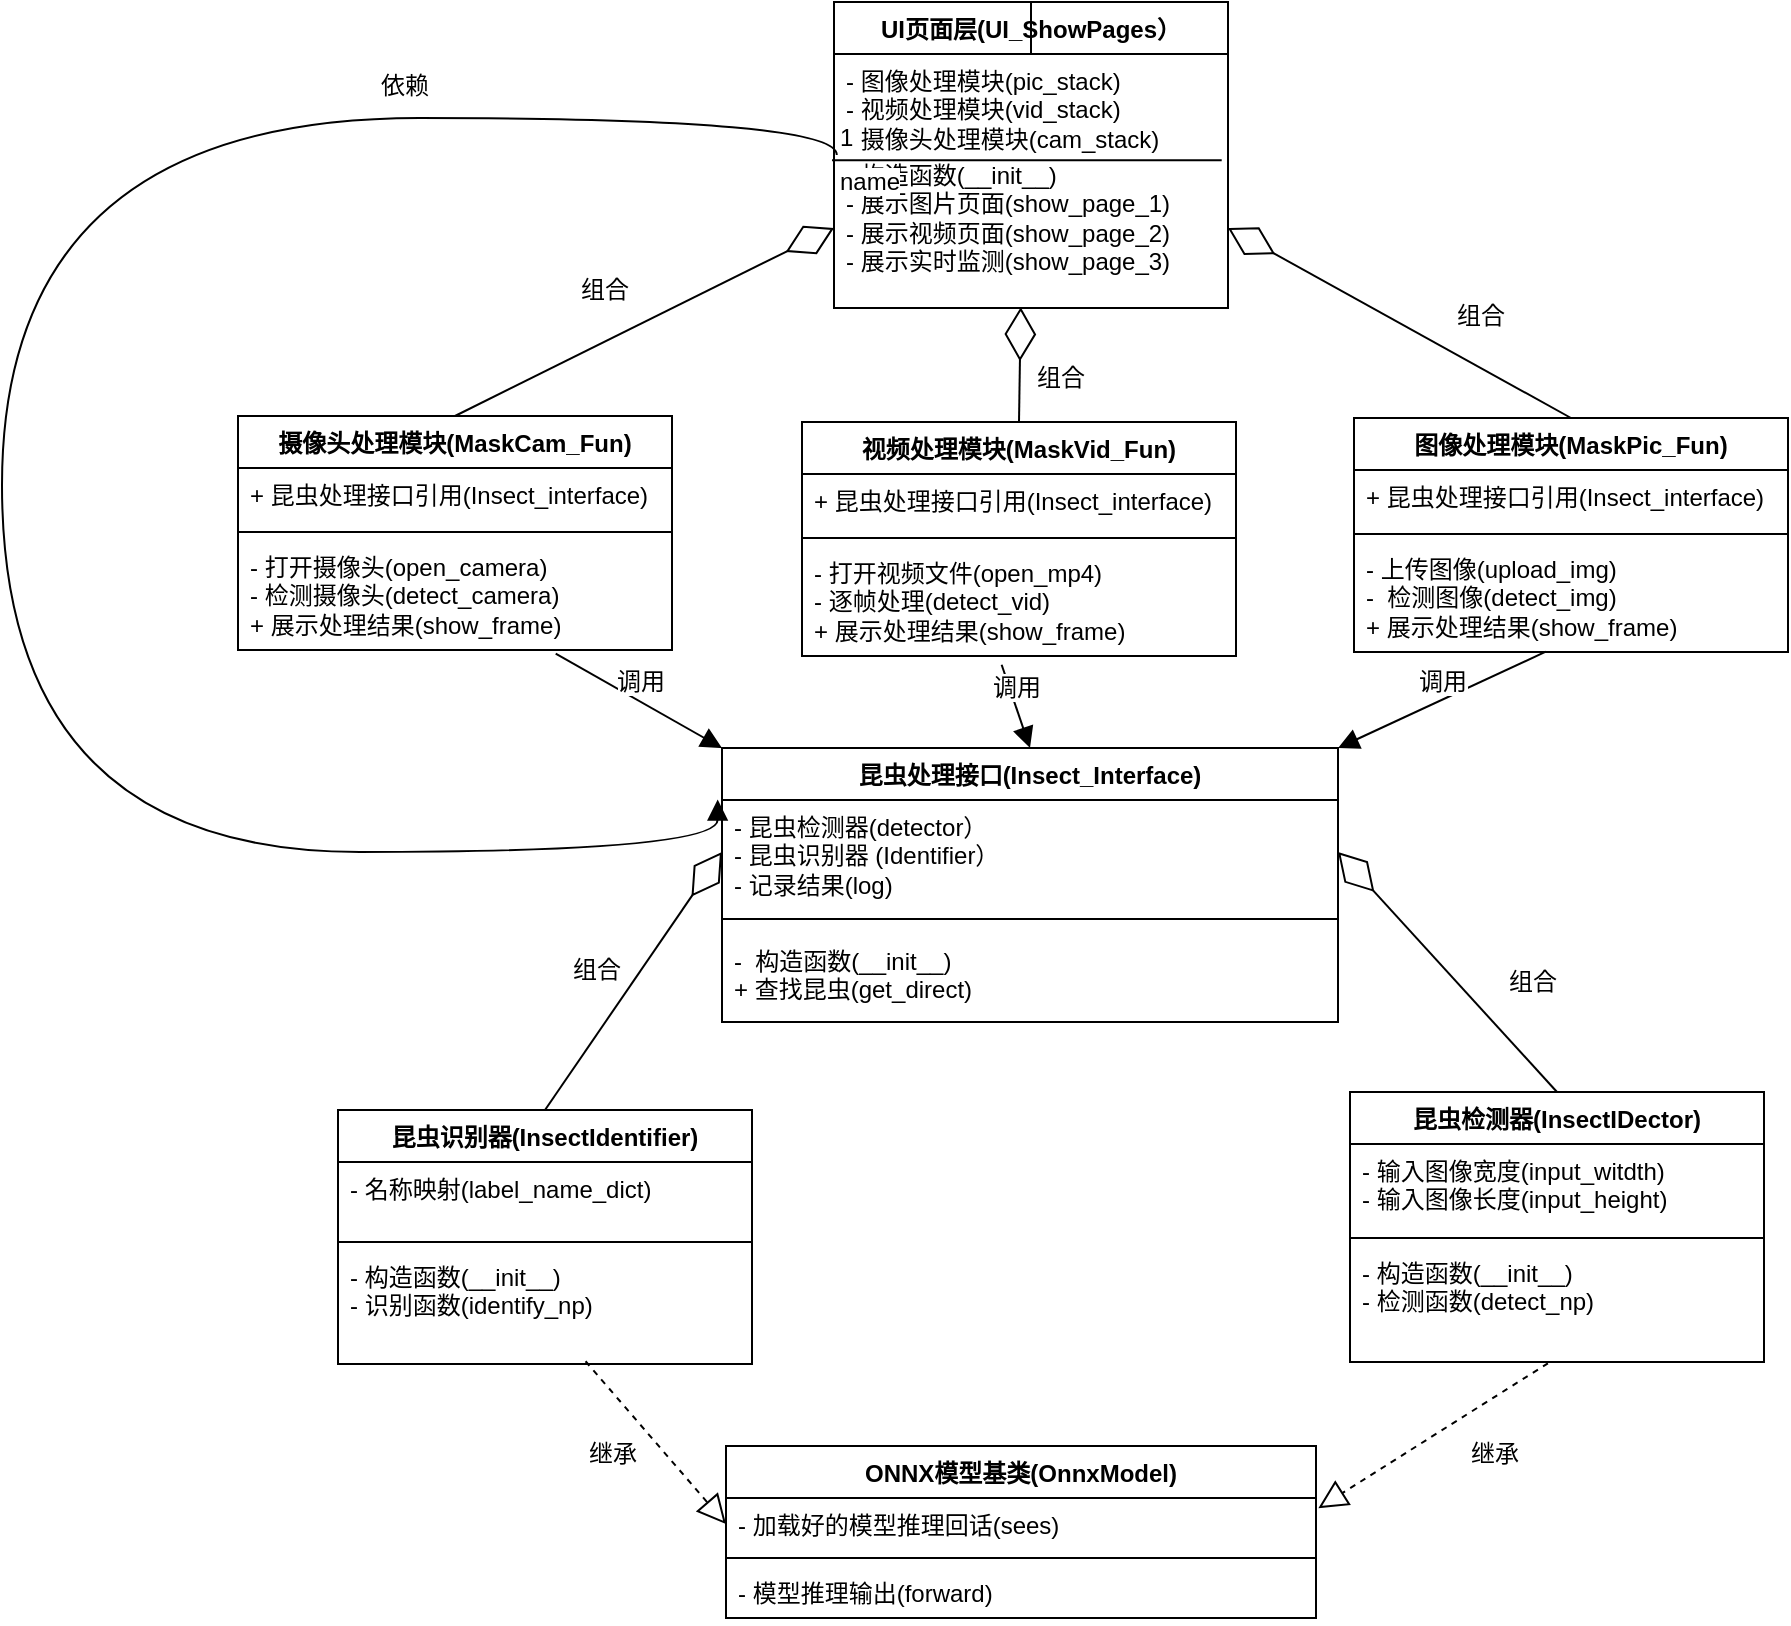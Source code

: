 <mxfile version="26.2.13">
  <diagram name="第 1 页" id="2XzwPTHa8BzAV0N1NTdf">
    <mxGraphModel dx="1919" dy="1227" grid="0" gridSize="10" guides="1" tooltips="1" connect="1" arrows="0" fold="1" page="0" pageScale="1" pageWidth="827" pageHeight="1169" math="0" shadow="0">
      <root>
        <mxCell id="0" />
        <mxCell id="1" parent="0" />
        <mxCell id="5QTrU_g2mRKzhHm-S8lq-219" value="UI页面层(UI_ShowPages）" style="swimlane;fontStyle=1;align=center;verticalAlign=top;childLayout=stackLayout;horizontal=1;startSize=26;horizontalStack=0;resizeParent=1;resizeParentMax=0;resizeLast=0;collapsible=1;marginBottom=0;whiteSpace=wrap;html=1;fontFamily=Helvetica;fontSize=12;fontColor=default;labelBackgroundColor=default;" vertex="1" parent="1">
          <mxGeometry x="141" y="-328" width="197" height="153" as="geometry" />
        </mxCell>
        <mxCell id="5QTrU_g2mRKzhHm-S8lq-220" value="- 图像处理模块(pic_stack)&lt;div&gt;- 视频处理模块(vid_stack)&lt;/div&gt;&lt;div&gt;- 摄像头处理模块(cam_stack)&lt;/div&gt;&lt;div&gt;&lt;div&gt;&lt;br&gt;&lt;/div&gt;&lt;/div&gt;" style="text;strokeColor=none;fillColor=none;align=left;verticalAlign=top;spacingLeft=4;spacingRight=4;overflow=hidden;rotatable=0;points=[[0,0.5],[1,0.5]];portConstraint=eastwest;whiteSpace=wrap;html=1;fontFamily=Helvetica;fontSize=12;fontColor=default;labelBackgroundColor=default;" vertex="1" parent="5QTrU_g2mRKzhHm-S8lq-219">
          <mxGeometry y="26" width="197" height="47" as="geometry" />
        </mxCell>
        <mxCell id="5QTrU_g2mRKzhHm-S8lq-223" style="edgeStyle=none;shape=connector;curved=1;rounded=0;orthogonalLoop=1;jettySize=auto;html=1;exitX=0.5;exitY=0;exitDx=0;exitDy=0;strokeColor=default;align=center;verticalAlign=middle;fontFamily=Helvetica;fontSize=12;fontColor=default;labelBackgroundColor=default;startFill=0;startSize=8;endArrow=none;endSize=8;" edge="1" parent="5QTrU_g2mRKzhHm-S8lq-219" source="5QTrU_g2mRKzhHm-S8lq-219" target="5QTrU_g2mRKzhHm-S8lq-220">
          <mxGeometry relative="1" as="geometry" />
        </mxCell>
        <mxCell id="5QTrU_g2mRKzhHm-S8lq-222" value="- 构造函数(__init__)&lt;div&gt;- 展示图片页面(show_page_1)&lt;/div&gt;&lt;div&gt;- 展示视频页面(show_page_2)&lt;/div&gt;&lt;div&gt;- 展示实时监测(show_page_3)&lt;/div&gt;" style="text;strokeColor=none;fillColor=none;align=left;verticalAlign=top;spacingLeft=4;spacingRight=4;overflow=hidden;rotatable=0;points=[[0,0.5],[1,0.5]];portConstraint=eastwest;whiteSpace=wrap;html=1;fontFamily=Helvetica;fontSize=12;fontColor=default;labelBackgroundColor=default;" vertex="1" parent="5QTrU_g2mRKzhHm-S8lq-219">
          <mxGeometry y="73" width="197" height="80" as="geometry" />
        </mxCell>
        <mxCell id="5QTrU_g2mRKzhHm-S8lq-229" value="" style="endArrow=none;html=1;rounded=0;strokeColor=default;align=center;verticalAlign=middle;fontFamily=Helvetica;fontSize=12;fontColor=default;labelBackgroundColor=default;edgeStyle=none;startSize=8;endSize=8;curved=1;exitX=-0.005;exitY=0.076;exitDx=0;exitDy=0;exitPerimeter=0;entryX=0.984;entryY=0.076;entryDx=0;entryDy=0;entryPerimeter=0;" edge="1" parent="5QTrU_g2mRKzhHm-S8lq-219" source="5QTrU_g2mRKzhHm-S8lq-222" target="5QTrU_g2mRKzhHm-S8lq-222">
          <mxGeometry width="50" height="50" relative="1" as="geometry">
            <mxPoint x="208" y="247" as="sourcePoint" />
            <mxPoint x="258" y="197" as="targetPoint" />
          </mxGeometry>
        </mxCell>
        <mxCell id="5QTrU_g2mRKzhHm-S8lq-224" value="摄像头处理模块(MaskCam_Fun)" style="swimlane;fontStyle=1;align=center;verticalAlign=top;childLayout=stackLayout;horizontal=1;startSize=26;horizontalStack=0;resizeParent=1;resizeParentMax=0;resizeLast=0;collapsible=1;marginBottom=0;whiteSpace=wrap;html=1;fontFamily=Helvetica;fontSize=12;fontColor=default;labelBackgroundColor=default;" vertex="1" parent="1">
          <mxGeometry x="-157" y="-121" width="217" height="117" as="geometry" />
        </mxCell>
        <mxCell id="5QTrU_g2mRKzhHm-S8lq-225" value="+ 昆虫处理接口引用(Insect_interface)" style="text;strokeColor=none;fillColor=none;align=left;verticalAlign=top;spacingLeft=4;spacingRight=4;overflow=hidden;rotatable=0;points=[[0,0.5],[1,0.5]];portConstraint=eastwest;whiteSpace=wrap;html=1;fontFamily=Helvetica;fontSize=12;fontColor=default;labelBackgroundColor=default;" vertex="1" parent="5QTrU_g2mRKzhHm-S8lq-224">
          <mxGeometry y="26" width="217" height="28" as="geometry" />
        </mxCell>
        <mxCell id="5QTrU_g2mRKzhHm-S8lq-226" value="" style="line;strokeWidth=1;fillColor=none;align=left;verticalAlign=middle;spacingTop=-1;spacingLeft=3;spacingRight=3;rotatable=0;labelPosition=right;points=[];portConstraint=eastwest;strokeColor=inherit;fontFamily=Helvetica;fontSize=12;fontColor=default;labelBackgroundColor=default;" vertex="1" parent="5QTrU_g2mRKzhHm-S8lq-224">
          <mxGeometry y="54" width="217" height="8" as="geometry" />
        </mxCell>
        <mxCell id="5QTrU_g2mRKzhHm-S8lq-227" value="- 打开摄像头(open_camera)&lt;div&gt;- 检测摄像头(detect_camera)&lt;/div&gt;&lt;div&gt;+ 展示处理结果(show_frame)&amp;nbsp;&lt;/div&gt;" style="text;strokeColor=none;fillColor=none;align=left;verticalAlign=top;spacingLeft=4;spacingRight=4;overflow=hidden;rotatable=0;points=[[0,0.5],[1,0.5]];portConstraint=eastwest;whiteSpace=wrap;html=1;fontFamily=Helvetica;fontSize=12;fontColor=default;labelBackgroundColor=default;" vertex="1" parent="5QTrU_g2mRKzhHm-S8lq-224">
          <mxGeometry y="62" width="217" height="55" as="geometry" />
        </mxCell>
        <mxCell id="5QTrU_g2mRKzhHm-S8lq-230" value="视频处理模块(MaskVid_Fun)" style="swimlane;fontStyle=1;align=center;verticalAlign=top;childLayout=stackLayout;horizontal=1;startSize=26;horizontalStack=0;resizeParent=1;resizeParentMax=0;resizeLast=0;collapsible=1;marginBottom=0;whiteSpace=wrap;html=1;fontFamily=Helvetica;fontSize=12;fontColor=default;labelBackgroundColor=default;" vertex="1" parent="1">
          <mxGeometry x="125" y="-118" width="217" height="117" as="geometry" />
        </mxCell>
        <mxCell id="5QTrU_g2mRKzhHm-S8lq-231" value="+ 昆虫处理接口引用(Insect_interface)" style="text;strokeColor=none;fillColor=none;align=left;verticalAlign=top;spacingLeft=4;spacingRight=4;overflow=hidden;rotatable=0;points=[[0,0.5],[1,0.5]];portConstraint=eastwest;whiteSpace=wrap;html=1;fontFamily=Helvetica;fontSize=12;fontColor=default;labelBackgroundColor=default;" vertex="1" parent="5QTrU_g2mRKzhHm-S8lq-230">
          <mxGeometry y="26" width="217" height="28" as="geometry" />
        </mxCell>
        <mxCell id="5QTrU_g2mRKzhHm-S8lq-232" value="" style="line;strokeWidth=1;fillColor=none;align=left;verticalAlign=middle;spacingTop=-1;spacingLeft=3;spacingRight=3;rotatable=0;labelPosition=right;points=[];portConstraint=eastwest;strokeColor=inherit;fontFamily=Helvetica;fontSize=12;fontColor=default;labelBackgroundColor=default;" vertex="1" parent="5QTrU_g2mRKzhHm-S8lq-230">
          <mxGeometry y="54" width="217" height="8" as="geometry" />
        </mxCell>
        <mxCell id="5QTrU_g2mRKzhHm-S8lq-233" value="- 打开视频文件(open_mp4)&lt;div&gt;- 逐帧处理(detect_vid)&lt;/div&gt;&lt;div&gt;+ 展示处理结果(show_frame)&amp;nbsp;&lt;/div&gt;" style="text;strokeColor=none;fillColor=none;align=left;verticalAlign=top;spacingLeft=4;spacingRight=4;overflow=hidden;rotatable=0;points=[[0,0.5],[1,0.5]];portConstraint=eastwest;whiteSpace=wrap;html=1;fontFamily=Helvetica;fontSize=12;fontColor=default;labelBackgroundColor=default;" vertex="1" parent="5QTrU_g2mRKzhHm-S8lq-230">
          <mxGeometry y="62" width="217" height="55" as="geometry" />
        </mxCell>
        <mxCell id="5QTrU_g2mRKzhHm-S8lq-234" value="图像处理模块(MaskPic_Fun)" style="swimlane;fontStyle=1;align=center;verticalAlign=top;childLayout=stackLayout;horizontal=1;startSize=26;horizontalStack=0;resizeParent=1;resizeParentMax=0;resizeLast=0;collapsible=1;marginBottom=0;whiteSpace=wrap;html=1;fontFamily=Helvetica;fontSize=12;fontColor=default;labelBackgroundColor=default;" vertex="1" parent="1">
          <mxGeometry x="401" y="-120" width="217" height="117" as="geometry" />
        </mxCell>
        <mxCell id="5QTrU_g2mRKzhHm-S8lq-235" value="+ 昆虫处理接口引用(Insect_interface)" style="text;strokeColor=none;fillColor=none;align=left;verticalAlign=top;spacingLeft=4;spacingRight=4;overflow=hidden;rotatable=0;points=[[0,0.5],[1,0.5]];portConstraint=eastwest;whiteSpace=wrap;html=1;fontFamily=Helvetica;fontSize=12;fontColor=default;labelBackgroundColor=default;" vertex="1" parent="5QTrU_g2mRKzhHm-S8lq-234">
          <mxGeometry y="26" width="217" height="28" as="geometry" />
        </mxCell>
        <mxCell id="5QTrU_g2mRKzhHm-S8lq-236" value="" style="line;strokeWidth=1;fillColor=none;align=left;verticalAlign=middle;spacingTop=-1;spacingLeft=3;spacingRight=3;rotatable=0;labelPosition=right;points=[];portConstraint=eastwest;strokeColor=inherit;fontFamily=Helvetica;fontSize=12;fontColor=default;labelBackgroundColor=default;" vertex="1" parent="5QTrU_g2mRKzhHm-S8lq-234">
          <mxGeometry y="54" width="217" height="8" as="geometry" />
        </mxCell>
        <mxCell id="5QTrU_g2mRKzhHm-S8lq-237" value="- 上传图像(upload_img)&lt;div&gt;-&amp;nbsp; 检测图像(detect_img)&lt;/div&gt;&lt;div&gt;+ 展示处理结果(show_frame)&amp;nbsp;&lt;/div&gt;" style="text;strokeColor=none;fillColor=none;align=left;verticalAlign=top;spacingLeft=4;spacingRight=4;overflow=hidden;rotatable=0;points=[[0,0.5],[1,0.5]];portConstraint=eastwest;whiteSpace=wrap;html=1;fontFamily=Helvetica;fontSize=12;fontColor=default;labelBackgroundColor=default;" vertex="1" parent="5QTrU_g2mRKzhHm-S8lq-234">
          <mxGeometry y="62" width="217" height="55" as="geometry" />
        </mxCell>
        <mxCell id="5QTrU_g2mRKzhHm-S8lq-238" value="昆虫处理接口(Insect_Interface)" style="swimlane;fontStyle=1;align=center;verticalAlign=top;childLayout=stackLayout;horizontal=1;startSize=26;horizontalStack=0;resizeParent=1;resizeParentMax=0;resizeLast=0;collapsible=1;marginBottom=0;whiteSpace=wrap;html=1;fontFamily=Helvetica;fontSize=12;fontColor=default;labelBackgroundColor=default;" vertex="1" parent="1">
          <mxGeometry x="85" y="45" width="308" height="137" as="geometry" />
        </mxCell>
        <mxCell id="5QTrU_g2mRKzhHm-S8lq-239" value="- 昆虫检测器(detector）&lt;div&gt;- 昆虫识别器 (Identifier）&lt;/div&gt;&lt;div&gt;- 记录结果(log)&lt;br&gt;&lt;div&gt;&lt;br&gt;&lt;/div&gt;&lt;/div&gt;" style="text;strokeColor=none;fillColor=none;align=left;verticalAlign=top;spacingLeft=4;spacingRight=4;overflow=hidden;rotatable=0;points=[[0,0.5],[1,0.5]];portConstraint=eastwest;whiteSpace=wrap;html=1;fontFamily=Helvetica;fontSize=12;fontColor=default;labelBackgroundColor=default;" vertex="1" parent="5QTrU_g2mRKzhHm-S8lq-238">
          <mxGeometry y="26" width="308" height="52" as="geometry" />
        </mxCell>
        <mxCell id="5QTrU_g2mRKzhHm-S8lq-240" value="" style="line;strokeWidth=1;fillColor=none;align=left;verticalAlign=middle;spacingTop=-1;spacingLeft=3;spacingRight=3;rotatable=0;labelPosition=right;points=[];portConstraint=eastwest;strokeColor=inherit;fontFamily=Helvetica;fontSize=12;fontColor=default;labelBackgroundColor=default;" vertex="1" parent="5QTrU_g2mRKzhHm-S8lq-238">
          <mxGeometry y="78" width="308" height="15" as="geometry" />
        </mxCell>
        <mxCell id="5QTrU_g2mRKzhHm-S8lq-241" value="-&amp;nbsp; 构造函数(__init__)&lt;div&gt;+ 查找昆虫(get_direct)&lt;/div&gt;" style="text;strokeColor=none;fillColor=none;align=left;verticalAlign=top;spacingLeft=4;spacingRight=4;overflow=hidden;rotatable=0;points=[[0,0.5],[1,0.5]];portConstraint=eastwest;whiteSpace=wrap;html=1;fontFamily=Helvetica;fontSize=12;fontColor=default;labelBackgroundColor=default;" vertex="1" parent="5QTrU_g2mRKzhHm-S8lq-238">
          <mxGeometry y="93" width="308" height="44" as="geometry" />
        </mxCell>
        <mxCell id="5QTrU_g2mRKzhHm-S8lq-242" value="昆虫识别器(InsectIdentifier)" style="swimlane;fontStyle=1;align=center;verticalAlign=top;childLayout=stackLayout;horizontal=1;startSize=26;horizontalStack=0;resizeParent=1;resizeParentMax=0;resizeLast=0;collapsible=1;marginBottom=0;whiteSpace=wrap;html=1;fontFamily=Helvetica;fontSize=12;fontColor=default;labelBackgroundColor=default;" vertex="1" parent="1">
          <mxGeometry x="-107" y="226" width="207" height="127" as="geometry" />
        </mxCell>
        <mxCell id="5QTrU_g2mRKzhHm-S8lq-243" value="- 名称映射(label_name_dict)" style="text;strokeColor=none;fillColor=none;align=left;verticalAlign=top;spacingLeft=4;spacingRight=4;overflow=hidden;rotatable=0;points=[[0,0.5],[1,0.5]];portConstraint=eastwest;whiteSpace=wrap;html=1;fontFamily=Helvetica;fontSize=12;fontColor=default;labelBackgroundColor=default;" vertex="1" parent="5QTrU_g2mRKzhHm-S8lq-242">
          <mxGeometry y="26" width="207" height="36" as="geometry" />
        </mxCell>
        <mxCell id="5QTrU_g2mRKzhHm-S8lq-244" value="" style="line;strokeWidth=1;fillColor=none;align=left;verticalAlign=middle;spacingTop=-1;spacingLeft=3;spacingRight=3;rotatable=0;labelPosition=right;points=[];portConstraint=eastwest;strokeColor=inherit;fontFamily=Helvetica;fontSize=12;fontColor=default;labelBackgroundColor=default;" vertex="1" parent="5QTrU_g2mRKzhHm-S8lq-242">
          <mxGeometry y="62" width="207" height="8" as="geometry" />
        </mxCell>
        <mxCell id="5QTrU_g2mRKzhHm-S8lq-245" value="- 构造函数(__init__)&lt;div&gt;- 识别函数(identify_np)&lt;/div&gt;" style="text;strokeColor=none;fillColor=none;align=left;verticalAlign=top;spacingLeft=4;spacingRight=4;overflow=hidden;rotatable=0;points=[[0,0.5],[1,0.5]];portConstraint=eastwest;whiteSpace=wrap;html=1;fontFamily=Helvetica;fontSize=12;fontColor=default;labelBackgroundColor=default;" vertex="1" parent="5QTrU_g2mRKzhHm-S8lq-242">
          <mxGeometry y="70" width="207" height="57" as="geometry" />
        </mxCell>
        <mxCell id="5QTrU_g2mRKzhHm-S8lq-246" value="昆虫检测器(InsectIDector)" style="swimlane;fontStyle=1;align=center;verticalAlign=top;childLayout=stackLayout;horizontal=1;startSize=26;horizontalStack=0;resizeParent=1;resizeParentMax=0;resizeLast=0;collapsible=1;marginBottom=0;whiteSpace=wrap;html=1;fontFamily=Helvetica;fontSize=12;fontColor=default;labelBackgroundColor=default;" vertex="1" parent="1">
          <mxGeometry x="399" y="217" width="207" height="135" as="geometry" />
        </mxCell>
        <mxCell id="5QTrU_g2mRKzhHm-S8lq-247" value="- 输入图像宽度(input_witdth)&lt;div&gt;- 输入图像长度(input_height)&lt;/div&gt;" style="text;strokeColor=none;fillColor=none;align=left;verticalAlign=top;spacingLeft=4;spacingRight=4;overflow=hidden;rotatable=0;points=[[0,0.5],[1,0.5]];portConstraint=eastwest;whiteSpace=wrap;html=1;fontFamily=Helvetica;fontSize=12;fontColor=default;labelBackgroundColor=default;" vertex="1" parent="5QTrU_g2mRKzhHm-S8lq-246">
          <mxGeometry y="26" width="207" height="43" as="geometry" />
        </mxCell>
        <mxCell id="5QTrU_g2mRKzhHm-S8lq-248" value="" style="line;strokeWidth=1;fillColor=none;align=left;verticalAlign=middle;spacingTop=-1;spacingLeft=3;spacingRight=3;rotatable=0;labelPosition=right;points=[];portConstraint=eastwest;strokeColor=inherit;fontFamily=Helvetica;fontSize=12;fontColor=default;labelBackgroundColor=default;" vertex="1" parent="5QTrU_g2mRKzhHm-S8lq-246">
          <mxGeometry y="69" width="207" height="8" as="geometry" />
        </mxCell>
        <mxCell id="5QTrU_g2mRKzhHm-S8lq-249" value="- 构造函数(__init__)&lt;div&gt;- 检测函数(detect_np)&lt;/div&gt;" style="text;strokeColor=none;fillColor=none;align=left;verticalAlign=top;spacingLeft=4;spacingRight=4;overflow=hidden;rotatable=0;points=[[0,0.5],[1,0.5]];portConstraint=eastwest;whiteSpace=wrap;html=1;fontFamily=Helvetica;fontSize=12;fontColor=default;labelBackgroundColor=default;" vertex="1" parent="5QTrU_g2mRKzhHm-S8lq-246">
          <mxGeometry y="77" width="207" height="58" as="geometry" />
        </mxCell>
        <mxCell id="5QTrU_g2mRKzhHm-S8lq-250" value="ONNX模型基类(OnnxModel)" style="swimlane;fontStyle=1;align=center;verticalAlign=top;childLayout=stackLayout;horizontal=1;startSize=26;horizontalStack=0;resizeParent=1;resizeParentMax=0;resizeLast=0;collapsible=1;marginBottom=0;whiteSpace=wrap;html=1;fontFamily=Helvetica;fontSize=12;fontColor=default;labelBackgroundColor=default;" vertex="1" parent="1">
          <mxGeometry x="87" y="394" width="295" height="86" as="geometry" />
        </mxCell>
        <mxCell id="5QTrU_g2mRKzhHm-S8lq-251" value="- 加载好的模型推理回话(sees)" style="text;strokeColor=none;fillColor=none;align=left;verticalAlign=top;spacingLeft=4;spacingRight=4;overflow=hidden;rotatable=0;points=[[0,0.5],[1,0.5]];portConstraint=eastwest;whiteSpace=wrap;html=1;fontFamily=Helvetica;fontSize=12;fontColor=default;labelBackgroundColor=default;" vertex="1" parent="5QTrU_g2mRKzhHm-S8lq-250">
          <mxGeometry y="26" width="295" height="26" as="geometry" />
        </mxCell>
        <mxCell id="5QTrU_g2mRKzhHm-S8lq-252" value="" style="line;strokeWidth=1;fillColor=none;align=left;verticalAlign=middle;spacingTop=-1;spacingLeft=3;spacingRight=3;rotatable=0;labelPosition=right;points=[];portConstraint=eastwest;strokeColor=inherit;fontFamily=Helvetica;fontSize=12;fontColor=default;labelBackgroundColor=default;" vertex="1" parent="5QTrU_g2mRKzhHm-S8lq-250">
          <mxGeometry y="52" width="295" height="8" as="geometry" />
        </mxCell>
        <mxCell id="5QTrU_g2mRKzhHm-S8lq-253" value="- 模型推理输出(forward)" style="text;strokeColor=none;fillColor=none;align=left;verticalAlign=top;spacingLeft=4;spacingRight=4;overflow=hidden;rotatable=0;points=[[0,0.5],[1,0.5]];portConstraint=eastwest;whiteSpace=wrap;html=1;fontFamily=Helvetica;fontSize=12;fontColor=default;labelBackgroundColor=default;" vertex="1" parent="5QTrU_g2mRKzhHm-S8lq-250">
          <mxGeometry y="60" width="295" height="26" as="geometry" />
        </mxCell>
        <mxCell id="5QTrU_g2mRKzhHm-S8lq-254" value="" style="endArrow=block;dashed=1;endFill=0;endSize=12;html=1;rounded=0;strokeColor=default;align=center;verticalAlign=middle;fontFamily=Helvetica;fontSize=12;fontColor=default;labelBackgroundColor=default;edgeStyle=none;curved=1;exitX=0.598;exitY=0.976;exitDx=0;exitDy=0;exitPerimeter=0;entryX=0;entryY=0.5;entryDx=0;entryDy=0;" edge="1" parent="1" source="5QTrU_g2mRKzhHm-S8lq-245" target="5QTrU_g2mRKzhHm-S8lq-251">
          <mxGeometry width="160" relative="1" as="geometry">
            <mxPoint x="48" y="382" as="sourcePoint" />
            <mxPoint x="208" y="382" as="targetPoint" />
          </mxGeometry>
        </mxCell>
        <mxCell id="5QTrU_g2mRKzhHm-S8lq-255" value="继承" style="text;html=1;align=center;verticalAlign=middle;resizable=0;points=[];autosize=1;strokeColor=none;fillColor=none;fontSize=12;fontFamily=Helvetica;fontColor=default;labelBackgroundColor=default;" vertex="1" parent="1">
          <mxGeometry x="9" y="385" width="42" height="26" as="geometry" />
        </mxCell>
        <mxCell id="5QTrU_g2mRKzhHm-S8lq-256" value="" style="endArrow=block;dashed=1;endFill=0;endSize=12;html=1;rounded=0;strokeColor=default;align=center;verticalAlign=middle;fontFamily=Helvetica;fontSize=12;fontColor=default;labelBackgroundColor=default;edgeStyle=none;curved=1;exitX=0.478;exitY=1.011;exitDx=0;exitDy=0;exitPerimeter=0;entryX=1.004;entryY=0.197;entryDx=0;entryDy=0;entryPerimeter=0;" edge="1" parent="1" source="5QTrU_g2mRKzhHm-S8lq-249" target="5QTrU_g2mRKzhHm-S8lq-251">
          <mxGeometry width="160" relative="1" as="geometry">
            <mxPoint x="522" y="377" as="sourcePoint" />
            <mxPoint x="395" y="381" as="targetPoint" />
          </mxGeometry>
        </mxCell>
        <mxCell id="5QTrU_g2mRKzhHm-S8lq-257" value="继承" style="text;html=1;align=center;verticalAlign=middle;resizable=0;points=[];autosize=1;strokeColor=none;fillColor=none;fontSize=12;fontFamily=Helvetica;fontColor=default;labelBackgroundColor=default;" vertex="1" parent="1">
          <mxGeometry x="449.5" y="385" width="42" height="26" as="geometry" />
        </mxCell>
        <mxCell id="5QTrU_g2mRKzhHm-S8lq-258" value="" style="endArrow=diamondThin;endFill=0;endSize=24;html=1;rounded=0;strokeColor=default;align=center;verticalAlign=middle;fontFamily=Helvetica;fontSize=12;fontColor=default;labelBackgroundColor=default;edgeStyle=none;curved=1;exitX=0.5;exitY=0;exitDx=0;exitDy=0;entryX=0;entryY=0.5;entryDx=0;entryDy=0;" edge="1" parent="1" source="5QTrU_g2mRKzhHm-S8lq-242" target="5QTrU_g2mRKzhHm-S8lq-239">
          <mxGeometry width="160" relative="1" as="geometry">
            <mxPoint x="-54" y="145" as="sourcePoint" />
            <mxPoint x="106" y="145" as="targetPoint" />
          </mxGeometry>
        </mxCell>
        <mxCell id="5QTrU_g2mRKzhHm-S8lq-259" value="组合" style="text;html=1;align=center;verticalAlign=middle;resizable=0;points=[];autosize=1;strokeColor=none;fillColor=none;fontSize=12;fontFamily=Helvetica;fontColor=default;labelBackgroundColor=default;" vertex="1" parent="1">
          <mxGeometry x="1" y="143" width="42" height="26" as="geometry" />
        </mxCell>
        <mxCell id="5QTrU_g2mRKzhHm-S8lq-260" value="" style="endArrow=diamondThin;endFill=0;endSize=24;html=1;rounded=0;strokeColor=default;align=center;verticalAlign=middle;fontFamily=Helvetica;fontSize=12;fontColor=default;labelBackgroundColor=default;edgeStyle=none;curved=1;exitX=0.5;exitY=0;exitDx=0;exitDy=0;entryX=1;entryY=0.5;entryDx=0;entryDy=0;" edge="1" parent="1" source="5QTrU_g2mRKzhHm-S8lq-246" target="5QTrU_g2mRKzhHm-S8lq-239">
          <mxGeometry width="160" relative="1" as="geometry">
            <mxPoint x="243" y="145" as="sourcePoint" />
            <mxPoint x="403" y="145" as="targetPoint" />
          </mxGeometry>
        </mxCell>
        <mxCell id="5QTrU_g2mRKzhHm-S8lq-261" value="组合" style="text;html=1;align=center;verticalAlign=middle;resizable=0;points=[];autosize=1;strokeColor=none;fillColor=none;fontSize=12;fontFamily=Helvetica;fontColor=default;labelBackgroundColor=default;" vertex="1" parent="1">
          <mxGeometry x="469" y="149" width="42" height="26" as="geometry" />
        </mxCell>
        <mxCell id="5QTrU_g2mRKzhHm-S8lq-262" value="" style="endArrow=diamondThin;endFill=0;endSize=24;html=1;rounded=0;strokeColor=default;align=center;verticalAlign=middle;fontFamily=Helvetica;fontSize=12;fontColor=default;labelBackgroundColor=default;edgeStyle=none;curved=1;exitX=0.5;exitY=0;exitDx=0;exitDy=0;entryX=0;entryY=0.5;entryDx=0;entryDy=0;" edge="1" parent="1" source="5QTrU_g2mRKzhHm-S8lq-224" target="5QTrU_g2mRKzhHm-S8lq-222">
          <mxGeometry width="160" relative="1" as="geometry">
            <mxPoint x="108" y="-90" as="sourcePoint" />
            <mxPoint x="268" y="-90" as="targetPoint" />
          </mxGeometry>
        </mxCell>
        <mxCell id="5QTrU_g2mRKzhHm-S8lq-263" value="" style="endArrow=diamondThin;endFill=0;endSize=24;html=1;rounded=0;strokeColor=default;align=center;verticalAlign=middle;fontFamily=Helvetica;fontSize=12;fontColor=default;labelBackgroundColor=default;edgeStyle=none;curved=1;exitX=0.5;exitY=0;exitDx=0;exitDy=0;entryX=0.474;entryY=0.995;entryDx=0;entryDy=0;entryPerimeter=0;" edge="1" parent="1" source="5QTrU_g2mRKzhHm-S8lq-230" target="5QTrU_g2mRKzhHm-S8lq-222">
          <mxGeometry width="160" relative="1" as="geometry">
            <mxPoint x="108" y="-90" as="sourcePoint" />
            <mxPoint x="268" y="-90" as="targetPoint" />
          </mxGeometry>
        </mxCell>
        <mxCell id="5QTrU_g2mRKzhHm-S8lq-264" value="" style="endArrow=diamondThin;endFill=0;endSize=24;html=1;rounded=0;strokeColor=default;align=center;verticalAlign=middle;fontFamily=Helvetica;fontSize=12;fontColor=default;labelBackgroundColor=default;edgeStyle=none;curved=1;exitX=0.5;exitY=0;exitDx=0;exitDy=0;entryX=1;entryY=0.5;entryDx=0;entryDy=0;" edge="1" parent="1" source="5QTrU_g2mRKzhHm-S8lq-234" target="5QTrU_g2mRKzhHm-S8lq-222">
          <mxGeometry width="160" relative="1" as="geometry">
            <mxPoint x="377" y="-90" as="sourcePoint" />
            <mxPoint x="537" y="-90" as="targetPoint" />
          </mxGeometry>
        </mxCell>
        <mxCell id="5QTrU_g2mRKzhHm-S8lq-265" value="组合" style="text;html=1;align=center;verticalAlign=middle;resizable=0;points=[];autosize=1;strokeColor=none;fillColor=none;fontSize=12;fontFamily=Helvetica;fontColor=default;labelBackgroundColor=default;" vertex="1" parent="1">
          <mxGeometry x="5" y="-197" width="42" height="26" as="geometry" />
        </mxCell>
        <mxCell id="5QTrU_g2mRKzhHm-S8lq-266" value="组合" style="text;html=1;align=center;verticalAlign=middle;resizable=0;points=[];autosize=1;strokeColor=none;fillColor=none;fontSize=12;fontFamily=Helvetica;fontColor=default;labelBackgroundColor=default;" vertex="1" parent="1">
          <mxGeometry x="232.5" y="-153.5" width="42" height="26" as="geometry" />
        </mxCell>
        <mxCell id="5QTrU_g2mRKzhHm-S8lq-267" value="组合" style="text;html=1;align=center;verticalAlign=middle;resizable=0;points=[];autosize=1;strokeColor=none;fillColor=none;fontSize=12;fontFamily=Helvetica;fontColor=default;labelBackgroundColor=default;" vertex="1" parent="1">
          <mxGeometry x="443" y="-184" width="42" height="26" as="geometry" />
        </mxCell>
        <mxCell id="5QTrU_g2mRKzhHm-S8lq-269" value="调用" style="html=1;verticalAlign=bottom;endArrow=block;curved=0;rounded=0;strokeColor=default;align=center;fontFamily=Helvetica;fontSize=12;fontColor=default;labelBackgroundColor=default;edgeStyle=none;startSize=8;endSize=8;exitX=0.732;exitY=1.032;exitDx=0;exitDy=0;exitPerimeter=0;entryX=0;entryY=0;entryDx=0;entryDy=0;" edge="1" parent="1" source="5QTrU_g2mRKzhHm-S8lq-227" target="5QTrU_g2mRKzhHm-S8lq-238">
          <mxGeometry width="80" relative="1" as="geometry">
            <mxPoint x="113" y="145" as="sourcePoint" />
            <mxPoint x="193" y="145" as="targetPoint" />
          </mxGeometry>
        </mxCell>
        <mxCell id="5QTrU_g2mRKzhHm-S8lq-272" value="调用" style="html=1;verticalAlign=bottom;endArrow=block;curved=0;rounded=0;strokeColor=default;align=center;fontFamily=Helvetica;fontSize=12;fontColor=default;labelBackgroundColor=default;edgeStyle=none;startSize=8;endSize=8;exitX=0.46;exitY=1.08;exitDx=0;exitDy=0;exitPerimeter=0;entryX=0.5;entryY=0;entryDx=0;entryDy=0;" edge="1" parent="1" source="5QTrU_g2mRKzhHm-S8lq-233" target="5QTrU_g2mRKzhHm-S8lq-238">
          <mxGeometry width="80" relative="1" as="geometry">
            <mxPoint x="293" y="145" as="sourcePoint" />
            <mxPoint x="373" y="145" as="targetPoint" />
          </mxGeometry>
        </mxCell>
        <mxCell id="5QTrU_g2mRKzhHm-S8lq-273" value="调用" style="html=1;verticalAlign=bottom;endArrow=block;curved=0;rounded=0;strokeColor=default;align=center;fontFamily=Helvetica;fontSize=12;fontColor=default;labelBackgroundColor=default;edgeStyle=none;startSize=8;endSize=8;exitX=0.442;exitY=0.997;exitDx=0;exitDy=0;exitPerimeter=0;entryX=1;entryY=0;entryDx=0;entryDy=0;" edge="1" parent="1" source="5QTrU_g2mRKzhHm-S8lq-237" target="5QTrU_g2mRKzhHm-S8lq-238">
          <mxGeometry width="80" relative="1" as="geometry">
            <mxPoint x="293" y="145" as="sourcePoint" />
            <mxPoint x="373" y="145" as="targetPoint" />
          </mxGeometry>
        </mxCell>
        <mxCell id="5QTrU_g2mRKzhHm-S8lq-275" value="name" style="endArrow=block;endFill=1;html=1;edgeStyle=orthogonalEdgeStyle;align=left;verticalAlign=top;rounded=0;strokeColor=default;fontFamily=Helvetica;fontSize=12;fontColor=default;labelBackgroundColor=default;startSize=8;endSize=8;curved=1;exitX=0.007;exitY=0.043;exitDx=0;exitDy=0;exitPerimeter=0;entryX=-0.007;entryY=0.188;entryDx=0;entryDy=0;entryPerimeter=0;" edge="1" parent="1" source="5QTrU_g2mRKzhHm-S8lq-222" target="5QTrU_g2mRKzhHm-S8lq-238">
          <mxGeometry x="-1" relative="1" as="geometry">
            <mxPoint x="116" y="-269.93" as="sourcePoint" />
            <mxPoint x="-276" y="12.57" as="targetPoint" />
            <Array as="points">
              <mxPoint x="142" y="-270" />
              <mxPoint x="-275" y="-270" />
              <mxPoint x="-275" y="97" />
              <mxPoint x="83" y="97" />
            </Array>
          </mxGeometry>
        </mxCell>
        <mxCell id="5QTrU_g2mRKzhHm-S8lq-276" value="1" style="edgeLabel;resizable=0;html=1;align=left;verticalAlign=bottom;fontFamily=Helvetica;fontSize=12;fontColor=default;labelBackgroundColor=default;" connectable="0" vertex="1" parent="5QTrU_g2mRKzhHm-S8lq-275">
          <mxGeometry x="-1" relative="1" as="geometry" />
        </mxCell>
        <mxCell id="5QTrU_g2mRKzhHm-S8lq-277" value="依赖" style="text;html=1;align=center;verticalAlign=middle;resizable=0;points=[];autosize=1;strokeColor=none;fillColor=none;fontSize=12;fontFamily=Helvetica;fontColor=default;labelBackgroundColor=default;" vertex="1" parent="1">
          <mxGeometry x="-95.5" y="-299.5" width="42" height="26" as="geometry" />
        </mxCell>
      </root>
    </mxGraphModel>
  </diagram>
</mxfile>
